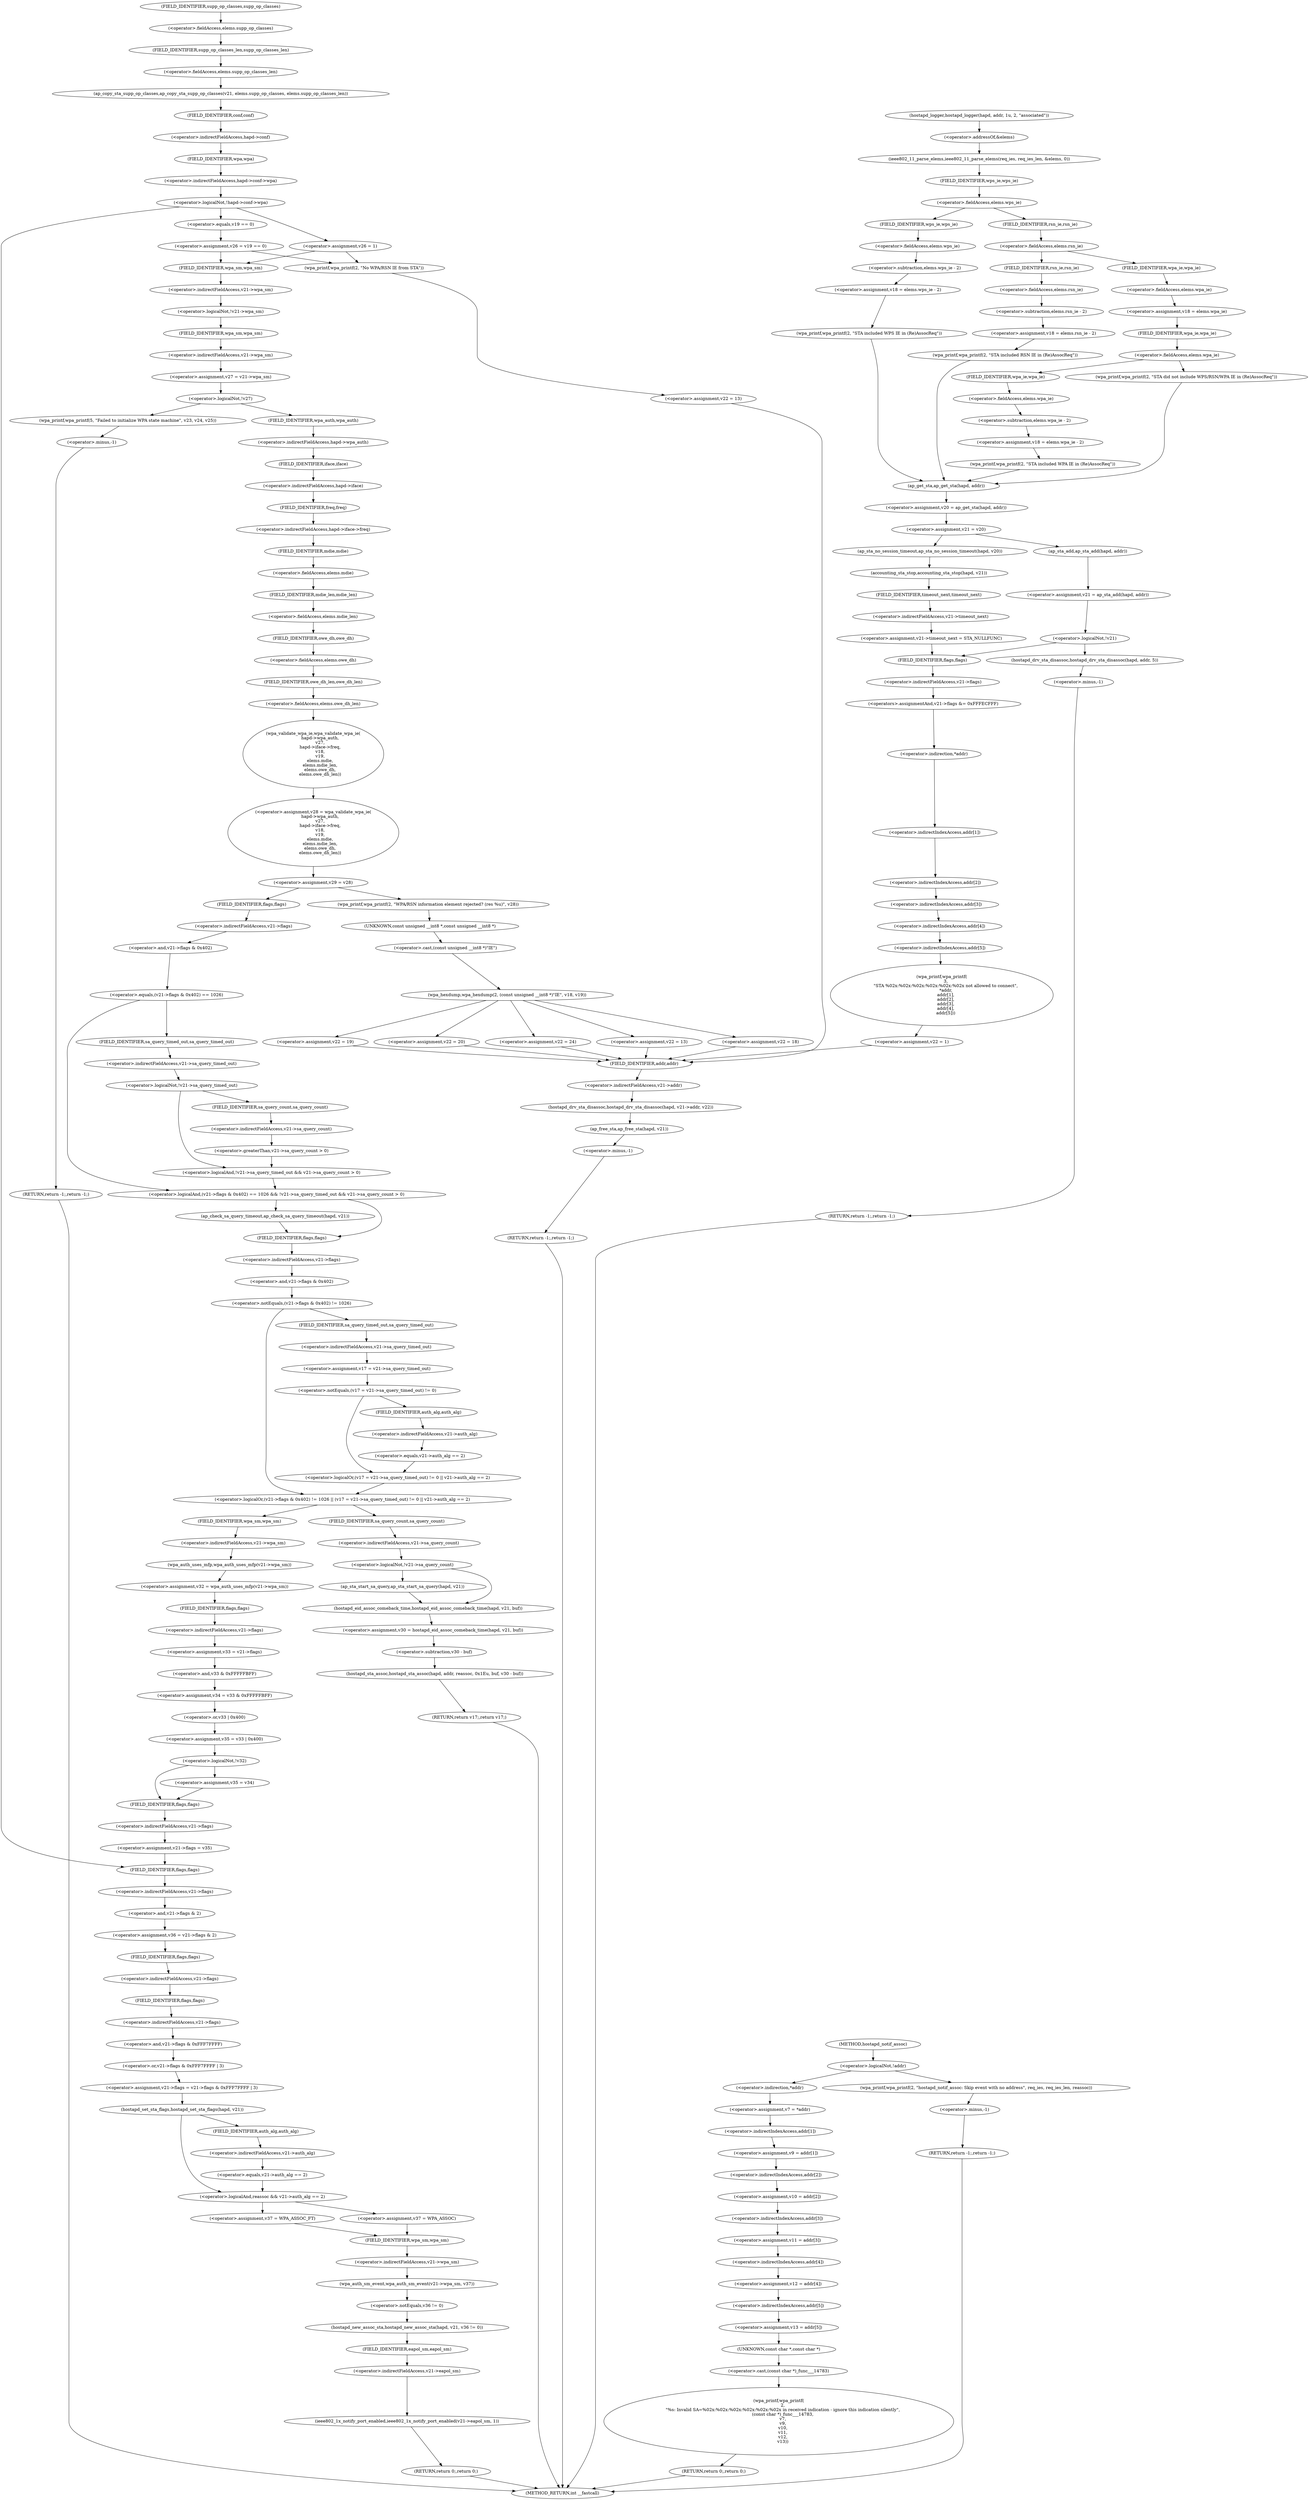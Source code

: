 digraph hostapd_notif_assoc {  
"1000171" [label = "(<operator>.logicalNot,!addr)" ]
"1000174" [label = "(wpa_printf,wpa_printf(2, \"hostapd_notif_assoc: Skip event with no address\", req_ies, req_ies_len, reassoc))" ]
"1000180" [label = "(RETURN,return -1;,return -1;)" ]
"1000181" [label = "(<operator>.minus,-1)" ]
"1000183" [label = "(<operator>.assignment,v7 = *addr)" ]
"1000185" [label = "(<operator>.indirection,*addr)" ]
"1000187" [label = "(<operator>.assignment,v9 = addr[1])" ]
"1000189" [label = "(<operator>.indirectIndexAccess,addr[1])" ]
"1000192" [label = "(<operator>.assignment,v10 = addr[2])" ]
"1000194" [label = "(<operator>.indirectIndexAccess,addr[2])" ]
"1000197" [label = "(<operator>.assignment,v11 = addr[3])" ]
"1000199" [label = "(<operator>.indirectIndexAccess,addr[3])" ]
"1000202" [label = "(<operator>.assignment,v12 = addr[4])" ]
"1000204" [label = "(<operator>.indirectIndexAccess,addr[4])" ]
"1000207" [label = "(<operator>.assignment,v13 = addr[5])" ]
"1000209" [label = "(<operator>.indirectIndexAccess,addr[5])" ]
"1000213" [label = "(wpa_printf,wpa_printf(\n      2,\n      \"%s: Invalid SA=%02x:%02x:%02x:%02x:%02x:%02x in received indication - ignore this indication silently\",\n      (const char *)_func___14783,\n      v7,\n      v9,\n      v10,\n      v11,\n      v12,\n      v13))" ]
"1000216" [label = "(<operator>.cast,(const char *)_func___14783)" ]
"1000217" [label = "(UNKNOWN,const char *,const char *)" ]
"1000225" [label = "(RETURN,return 0;,return 0;)" ]
"1000227" [label = "(hostapd_logger,hostapd_logger(hapd, addr, 1u, 2, \"associated\"))" ]
"1000233" [label = "(ieee802_11_parse_elems,ieee802_11_parse_elems(req_ies, req_ies_len, &elems, 0))" ]
"1000236" [label = "(<operator>.addressOf,&elems)" ]
"1000240" [label = "(<operator>.fieldAccess,elems.wps_ie)" ]
"1000242" [label = "(FIELD_IDENTIFIER,wps_ie,wps_ie)" ]
"1000244" [label = "(<operator>.assignment,v18 = elems.wps_ie - 2)" ]
"1000246" [label = "(<operator>.subtraction,elems.wps_ie - 2)" ]
"1000247" [label = "(<operator>.fieldAccess,elems.wps_ie)" ]
"1000249" [label = "(FIELD_IDENTIFIER,wps_ie,wps_ie)" ]
"1000252" [label = "(wpa_printf,wpa_printf(2, \"STA included WPS IE in (Re)AssocReq\"))" ]
"1000257" [label = "(<operator>.fieldAccess,elems.rsn_ie)" ]
"1000259" [label = "(FIELD_IDENTIFIER,rsn_ie,rsn_ie)" ]
"1000261" [label = "(<operator>.assignment,v18 = elems.rsn_ie - 2)" ]
"1000263" [label = "(<operator>.subtraction,elems.rsn_ie - 2)" ]
"1000264" [label = "(<operator>.fieldAccess,elems.rsn_ie)" ]
"1000266" [label = "(FIELD_IDENTIFIER,rsn_ie,rsn_ie)" ]
"1000269" [label = "(wpa_printf,wpa_printf(2, \"STA included RSN IE in (Re)AssocReq\"))" ]
"1000274" [label = "(<operator>.assignment,v18 = elems.wpa_ie)" ]
"1000276" [label = "(<operator>.fieldAccess,elems.wpa_ie)" ]
"1000278" [label = "(FIELD_IDENTIFIER,wpa_ie,wpa_ie)" ]
"1000280" [label = "(<operator>.fieldAccess,elems.wpa_ie)" ]
"1000282" [label = "(FIELD_IDENTIFIER,wpa_ie,wpa_ie)" ]
"1000284" [label = "(<operator>.assignment,v18 = elems.wpa_ie - 2)" ]
"1000286" [label = "(<operator>.subtraction,elems.wpa_ie - 2)" ]
"1000287" [label = "(<operator>.fieldAccess,elems.wpa_ie)" ]
"1000289" [label = "(FIELD_IDENTIFIER,wpa_ie,wpa_ie)" ]
"1000292" [label = "(wpa_printf,wpa_printf(2, \"STA included WPA IE in (Re)AssocReq\"))" ]
"1000298" [label = "(wpa_printf,wpa_printf(2, \"STA did not include WPS/RSN/WPA IE in (Re)AssocReq\"))" ]
"1000301" [label = "(<operator>.assignment,v20 = ap_get_sta(hapd, addr))" ]
"1000303" [label = "(ap_get_sta,ap_get_sta(hapd, addr))" ]
"1000306" [label = "(<operator>.assignment,v21 = v20)" ]
"1000312" [label = "(ap_sta_no_session_timeout,ap_sta_no_session_timeout(hapd, v20))" ]
"1000315" [label = "(accounting_sta_stop,accounting_sta_stop(hapd, v21))" ]
"1000318" [label = "(<operator>.assignment,v21->timeout_next = STA_NULLFUNC)" ]
"1000319" [label = "(<operator>.indirectFieldAccess,v21->timeout_next)" ]
"1000321" [label = "(FIELD_IDENTIFIER,timeout_next,timeout_next)" ]
"1000325" [label = "(<operator>.assignment,v21 = ap_sta_add(hapd, addr))" ]
"1000327" [label = "(ap_sta_add,ap_sta_add(hapd, addr))" ]
"1000331" [label = "(<operator>.logicalNot,!v21)" ]
"1000334" [label = "(hostapd_drv_sta_disassoc,hostapd_drv_sta_disassoc(hapd, addr, 5))" ]
"1000338" [label = "(RETURN,return -1;,return -1;)" ]
"1000339" [label = "(<operator>.minus,-1)" ]
"1000341" [label = "(<operators>.assignmentAnd,v21->flags &= 0xFFFECFFF)" ]
"1000342" [label = "(<operator>.indirectFieldAccess,v21->flags)" ]
"1000344" [label = "(FIELD_IDENTIFIER,flags,flags)" ]
"1000347" [label = "(wpa_printf,wpa_printf(\n      3,\n      \"STA %02x:%02x:%02x:%02x:%02x:%02x not allowed to connect\",\n      *addr,\n      addr[1],\n      addr[2],\n      addr[3],\n      addr[4],\n      addr[5]))" ]
"1000350" [label = "(<operator>.indirection,*addr)" ]
"1000352" [label = "(<operator>.indirectIndexAccess,addr[1])" ]
"1000355" [label = "(<operator>.indirectIndexAccess,addr[2])" ]
"1000358" [label = "(<operator>.indirectIndexAccess,addr[3])" ]
"1000361" [label = "(<operator>.indirectIndexAccess,addr[4])" ]
"1000364" [label = "(<operator>.indirectIndexAccess,addr[5])" ]
"1000367" [label = "(<operator>.assignment,v22 = 1)" ]
"1000371" [label = "(hostapd_drv_sta_disassoc,hostapd_drv_sta_disassoc(hapd, v21->addr, v22))" ]
"1000373" [label = "(<operator>.indirectFieldAccess,v21->addr)" ]
"1000375" [label = "(FIELD_IDENTIFIER,addr,addr)" ]
"1000377" [label = "(ap_free_sta,ap_free_sta(hapd, v21))" ]
"1000380" [label = "(RETURN,return -1;,return -1;)" ]
"1000381" [label = "(<operator>.minus,-1)" ]
"1000383" [label = "(ap_copy_sta_supp_op_classes,ap_copy_sta_supp_op_classes(v21, elems.supp_op_classes, elems.supp_op_classes_len))" ]
"1000385" [label = "(<operator>.fieldAccess,elems.supp_op_classes)" ]
"1000387" [label = "(FIELD_IDENTIFIER,supp_op_classes,supp_op_classes)" ]
"1000388" [label = "(<operator>.fieldAccess,elems.supp_op_classes_len)" ]
"1000390" [label = "(FIELD_IDENTIFIER,supp_op_classes_len,supp_op_classes_len)" ]
"1000392" [label = "(<operator>.logicalNot,!hapd->conf->wpa)" ]
"1000393" [label = "(<operator>.indirectFieldAccess,hapd->conf->wpa)" ]
"1000394" [label = "(<operator>.indirectFieldAccess,hapd->conf)" ]
"1000396" [label = "(FIELD_IDENTIFIER,conf,conf)" ]
"1000397" [label = "(FIELD_IDENTIFIER,wpa,wpa)" ]
"1000400" [label = "(<operator>.assignment,v36 = v21->flags & 2)" ]
"1000402" [label = "(<operator>.and,v21->flags & 2)" ]
"1000403" [label = "(<operator>.indirectFieldAccess,v21->flags)" ]
"1000405" [label = "(FIELD_IDENTIFIER,flags,flags)" ]
"1000407" [label = "(<operator>.assignment,v21->flags = v21->flags & 0xFFF7FFFF | 3)" ]
"1000408" [label = "(<operator>.indirectFieldAccess,v21->flags)" ]
"1000410" [label = "(FIELD_IDENTIFIER,flags,flags)" ]
"1000411" [label = "(<operator>.or,v21->flags & 0xFFF7FFFF | 3)" ]
"1000412" [label = "(<operator>.and,v21->flags & 0xFFF7FFFF)" ]
"1000413" [label = "(<operator>.indirectFieldAccess,v21->flags)" ]
"1000415" [label = "(FIELD_IDENTIFIER,flags,flags)" ]
"1000418" [label = "(hostapd_set_sta_flags,hostapd_set_sta_flags(hapd, v21))" ]
"1000422" [label = "(<operator>.logicalAnd,reassoc && v21->auth_alg == 2)" ]
"1000424" [label = "(<operator>.equals,v21->auth_alg == 2)" ]
"1000425" [label = "(<operator>.indirectFieldAccess,v21->auth_alg)" ]
"1000427" [label = "(FIELD_IDENTIFIER,auth_alg,auth_alg)" ]
"1000429" [label = "(<operator>.assignment,v37 = WPA_ASSOC_FT)" ]
"1000433" [label = "(<operator>.assignment,v37 = WPA_ASSOC)" ]
"1000436" [label = "(wpa_auth_sm_event,wpa_auth_sm_event(v21->wpa_sm, v37))" ]
"1000437" [label = "(<operator>.indirectFieldAccess,v21->wpa_sm)" ]
"1000439" [label = "(FIELD_IDENTIFIER,wpa_sm,wpa_sm)" ]
"1000441" [label = "(hostapd_new_assoc_sta,hostapd_new_assoc_sta(hapd, v21, v36 != 0))" ]
"1000444" [label = "(<operator>.notEquals,v36 != 0)" ]
"1000447" [label = "(ieee802_1x_notify_port_enabled,ieee802_1x_notify_port_enabled(v21->eapol_sm, 1))" ]
"1000448" [label = "(<operator>.indirectFieldAccess,v21->eapol_sm)" ]
"1000450" [label = "(FIELD_IDENTIFIER,eapol_sm,eapol_sm)" ]
"1000452" [label = "(RETURN,return 0;,return 0;)" ]
"1000456" [label = "(<operator>.assignment,v26 = v19 == 0)" ]
"1000458" [label = "(<operator>.equals,v19 == 0)" ]
"1000462" [label = "(<operator>.assignment,v26 = 1)" ]
"1000468" [label = "(wpa_printf,wpa_printf(2, \"No WPA/RSN IE from STA\"))" ]
"1000471" [label = "(<operator>.assignment,v22 = 13)" ]
"1000476" [label = "(<operator>.logicalNot,!v21->wpa_sm)" ]
"1000477" [label = "(<operator>.indirectFieldAccess,v21->wpa_sm)" ]
"1000479" [label = "(FIELD_IDENTIFIER,wpa_sm,wpa_sm)" ]
"1000480" [label = "(<operator>.assignment,v27 = v21->wpa_sm)" ]
"1000482" [label = "(<operator>.indirectFieldAccess,v21->wpa_sm)" ]
"1000484" [label = "(FIELD_IDENTIFIER,wpa_sm,wpa_sm)" ]
"1000486" [label = "(<operator>.logicalNot,!v27)" ]
"1000489" [label = "(wpa_printf,wpa_printf(5, \"Failed to initialize WPA state machine\", v23, v24, v25))" ]
"1000495" [label = "(RETURN,return -1;,return -1;)" ]
"1000496" [label = "(<operator>.minus,-1)" ]
"1000498" [label = "(<operator>.assignment,v28 = wpa_validate_wpa_ie(\n          hapd->wpa_auth,\n          v27,\n          hapd->iface->freq,\n          v18,\n          v19,\n          elems.mdie,\n          elems.mdie_len,\n          elems.owe_dh,\n          elems.owe_dh_len))" ]
"1000500" [label = "(wpa_validate_wpa_ie,wpa_validate_wpa_ie(\n          hapd->wpa_auth,\n          v27,\n          hapd->iface->freq,\n          v18,\n          v19,\n          elems.mdie,\n          elems.mdie_len,\n          elems.owe_dh,\n          elems.owe_dh_len))" ]
"1000501" [label = "(<operator>.indirectFieldAccess,hapd->wpa_auth)" ]
"1000503" [label = "(FIELD_IDENTIFIER,wpa_auth,wpa_auth)" ]
"1000505" [label = "(<operator>.indirectFieldAccess,hapd->iface->freq)" ]
"1000506" [label = "(<operator>.indirectFieldAccess,hapd->iface)" ]
"1000508" [label = "(FIELD_IDENTIFIER,iface,iface)" ]
"1000509" [label = "(FIELD_IDENTIFIER,freq,freq)" ]
"1000512" [label = "(<operator>.fieldAccess,elems.mdie)" ]
"1000514" [label = "(FIELD_IDENTIFIER,mdie,mdie)" ]
"1000515" [label = "(<operator>.fieldAccess,elems.mdie_len)" ]
"1000517" [label = "(FIELD_IDENTIFIER,mdie_len,mdie_len)" ]
"1000518" [label = "(<operator>.fieldAccess,elems.owe_dh)" ]
"1000520" [label = "(FIELD_IDENTIFIER,owe_dh,owe_dh)" ]
"1000521" [label = "(<operator>.fieldAccess,elems.owe_dh_len)" ]
"1000523" [label = "(FIELD_IDENTIFIER,owe_dh_len,owe_dh_len)" ]
"1000524" [label = "(<operator>.assignment,v29 = v28)" ]
"1000530" [label = "(wpa_printf,wpa_printf(2, \"WPA/RSN information element rejected? (res %u)\", v28))" ]
"1000534" [label = "(wpa_hexdump,wpa_hexdump(2, (const unsigned __int8 *)\"IE\", v18, v19))" ]
"1000536" [label = "(<operator>.cast,(const unsigned __int8 *)\"IE\")" ]
"1000537" [label = "(UNKNOWN,const unsigned __int8 *,const unsigned __int8 *)" ]
"1000545" [label = "(<operator>.assignment,v22 = 18)" ]
"1000550" [label = "(<operator>.assignment,v22 = 19)" ]
"1000555" [label = "(<operator>.assignment,v22 = 20)" ]
"1000560" [label = "(<operator>.assignment,v22 = 24)" ]
"1000565" [label = "(<operator>.assignment,v22 = 13)" ]
"1000571" [label = "(<operator>.logicalAnd,(v21->flags & 0x402) == 1026 && !v21->sa_query_timed_out && v21->sa_query_count > 0)" ]
"1000572" [label = "(<operator>.equals,(v21->flags & 0x402) == 1026)" ]
"1000573" [label = "(<operator>.and,v21->flags & 0x402)" ]
"1000574" [label = "(<operator>.indirectFieldAccess,v21->flags)" ]
"1000576" [label = "(FIELD_IDENTIFIER,flags,flags)" ]
"1000579" [label = "(<operator>.logicalAnd,!v21->sa_query_timed_out && v21->sa_query_count > 0)" ]
"1000580" [label = "(<operator>.logicalNot,!v21->sa_query_timed_out)" ]
"1000581" [label = "(<operator>.indirectFieldAccess,v21->sa_query_timed_out)" ]
"1000583" [label = "(FIELD_IDENTIFIER,sa_query_timed_out,sa_query_timed_out)" ]
"1000584" [label = "(<operator>.greaterThan,v21->sa_query_count > 0)" ]
"1000585" [label = "(<operator>.indirectFieldAccess,v21->sa_query_count)" ]
"1000587" [label = "(FIELD_IDENTIFIER,sa_query_count,sa_query_count)" ]
"1000589" [label = "(ap_check_sa_query_timeout,ap_check_sa_query_timeout(hapd, v21))" ]
"1000593" [label = "(<operator>.logicalOr,(v21->flags & 0x402) != 1026 || (v17 = v21->sa_query_timed_out) != 0 || v21->auth_alg == 2)" ]
"1000594" [label = "(<operator>.notEquals,(v21->flags & 0x402) != 1026)" ]
"1000595" [label = "(<operator>.and,v21->flags & 0x402)" ]
"1000596" [label = "(<operator>.indirectFieldAccess,v21->flags)" ]
"1000598" [label = "(FIELD_IDENTIFIER,flags,flags)" ]
"1000601" [label = "(<operator>.logicalOr,(v17 = v21->sa_query_timed_out) != 0 || v21->auth_alg == 2)" ]
"1000602" [label = "(<operator>.notEquals,(v17 = v21->sa_query_timed_out) != 0)" ]
"1000603" [label = "(<operator>.assignment,v17 = v21->sa_query_timed_out)" ]
"1000605" [label = "(<operator>.indirectFieldAccess,v21->sa_query_timed_out)" ]
"1000607" [label = "(FIELD_IDENTIFIER,sa_query_timed_out,sa_query_timed_out)" ]
"1000609" [label = "(<operator>.equals,v21->auth_alg == 2)" ]
"1000610" [label = "(<operator>.indirectFieldAccess,v21->auth_alg)" ]
"1000612" [label = "(FIELD_IDENTIFIER,auth_alg,auth_alg)" ]
"1000615" [label = "(<operator>.assignment,v32 = wpa_auth_uses_mfp(v21->wpa_sm))" ]
"1000617" [label = "(wpa_auth_uses_mfp,wpa_auth_uses_mfp(v21->wpa_sm))" ]
"1000618" [label = "(<operator>.indirectFieldAccess,v21->wpa_sm)" ]
"1000620" [label = "(FIELD_IDENTIFIER,wpa_sm,wpa_sm)" ]
"1000621" [label = "(<operator>.assignment,v33 = v21->flags)" ]
"1000623" [label = "(<operator>.indirectFieldAccess,v21->flags)" ]
"1000625" [label = "(FIELD_IDENTIFIER,flags,flags)" ]
"1000626" [label = "(<operator>.assignment,v34 = v33 & 0xFFFFFBFF)" ]
"1000628" [label = "(<operator>.and,v33 & 0xFFFFFBFF)" ]
"1000631" [label = "(<operator>.assignment,v35 = v33 | 0x400)" ]
"1000633" [label = "(<operator>.or,v33 | 0x400)" ]
"1000637" [label = "(<operator>.logicalNot,!v32)" ]
"1000639" [label = "(<operator>.assignment,v35 = v34)" ]
"1000642" [label = "(<operator>.assignment,v21->flags = v35)" ]
"1000643" [label = "(<operator>.indirectFieldAccess,v21->flags)" ]
"1000645" [label = "(FIELD_IDENTIFIER,flags,flags)" ]
"1000649" [label = "(<operator>.logicalNot,!v21->sa_query_count)" ]
"1000650" [label = "(<operator>.indirectFieldAccess,v21->sa_query_count)" ]
"1000652" [label = "(FIELD_IDENTIFIER,sa_query_count,sa_query_count)" ]
"1000653" [label = "(ap_sta_start_sa_query,ap_sta_start_sa_query(hapd, v21))" ]
"1000656" [label = "(<operator>.assignment,v30 = hostapd_eid_assoc_comeback_time(hapd, v21, buf))" ]
"1000658" [label = "(hostapd_eid_assoc_comeback_time,hostapd_eid_assoc_comeback_time(hapd, v21, buf))" ]
"1000662" [label = "(hostapd_sta_assoc,hostapd_sta_assoc(hapd, addr, reassoc, 0x1Eu, buf, v30 - buf))" ]
"1000668" [label = "(<operator>.subtraction,v30 - buf)" ]
"1000671" [label = "(RETURN,return v17;,return v17;)" ]
"1000132" [label = "(METHOD,hostapd_notif_assoc)" ]
"1000673" [label = "(METHOD_RETURN,int __fastcall)" ]
  "1000171" -> "1000174" 
  "1000171" -> "1000185" 
  "1000174" -> "1000181" 
  "1000180" -> "1000673" 
  "1000181" -> "1000180" 
  "1000183" -> "1000189" 
  "1000185" -> "1000183" 
  "1000187" -> "1000194" 
  "1000189" -> "1000187" 
  "1000192" -> "1000199" 
  "1000194" -> "1000192" 
  "1000197" -> "1000204" 
  "1000199" -> "1000197" 
  "1000202" -> "1000209" 
  "1000204" -> "1000202" 
  "1000207" -> "1000217" 
  "1000209" -> "1000207" 
  "1000213" -> "1000225" 
  "1000216" -> "1000213" 
  "1000217" -> "1000216" 
  "1000225" -> "1000673" 
  "1000227" -> "1000236" 
  "1000233" -> "1000242" 
  "1000236" -> "1000233" 
  "1000240" -> "1000249" 
  "1000240" -> "1000259" 
  "1000242" -> "1000240" 
  "1000244" -> "1000252" 
  "1000246" -> "1000244" 
  "1000247" -> "1000246" 
  "1000249" -> "1000247" 
  "1000252" -> "1000303" 
  "1000257" -> "1000266" 
  "1000257" -> "1000278" 
  "1000259" -> "1000257" 
  "1000261" -> "1000269" 
  "1000263" -> "1000261" 
  "1000264" -> "1000263" 
  "1000266" -> "1000264" 
  "1000269" -> "1000303" 
  "1000274" -> "1000282" 
  "1000276" -> "1000274" 
  "1000278" -> "1000276" 
  "1000280" -> "1000289" 
  "1000280" -> "1000298" 
  "1000282" -> "1000280" 
  "1000284" -> "1000292" 
  "1000286" -> "1000284" 
  "1000287" -> "1000286" 
  "1000289" -> "1000287" 
  "1000292" -> "1000303" 
  "1000298" -> "1000303" 
  "1000301" -> "1000306" 
  "1000303" -> "1000301" 
  "1000306" -> "1000312" 
  "1000306" -> "1000327" 
  "1000312" -> "1000315" 
  "1000315" -> "1000321" 
  "1000318" -> "1000344" 
  "1000319" -> "1000318" 
  "1000321" -> "1000319" 
  "1000325" -> "1000331" 
  "1000327" -> "1000325" 
  "1000331" -> "1000334" 
  "1000331" -> "1000344" 
  "1000334" -> "1000339" 
  "1000338" -> "1000673" 
  "1000339" -> "1000338" 
  "1000341" -> "1000350" 
  "1000342" -> "1000341" 
  "1000344" -> "1000342" 
  "1000347" -> "1000367" 
  "1000350" -> "1000352" 
  "1000352" -> "1000355" 
  "1000355" -> "1000358" 
  "1000358" -> "1000361" 
  "1000361" -> "1000364" 
  "1000364" -> "1000347" 
  "1000367" -> "1000375" 
  "1000371" -> "1000377" 
  "1000373" -> "1000371" 
  "1000375" -> "1000373" 
  "1000377" -> "1000381" 
  "1000380" -> "1000673" 
  "1000381" -> "1000380" 
  "1000383" -> "1000396" 
  "1000385" -> "1000390" 
  "1000387" -> "1000385" 
  "1000388" -> "1000383" 
  "1000390" -> "1000388" 
  "1000392" -> "1000405" 
  "1000392" -> "1000458" 
  "1000392" -> "1000462" 
  "1000393" -> "1000392" 
  "1000394" -> "1000397" 
  "1000396" -> "1000394" 
  "1000397" -> "1000393" 
  "1000400" -> "1000410" 
  "1000402" -> "1000400" 
  "1000403" -> "1000402" 
  "1000405" -> "1000403" 
  "1000407" -> "1000418" 
  "1000408" -> "1000415" 
  "1000410" -> "1000408" 
  "1000411" -> "1000407" 
  "1000412" -> "1000411" 
  "1000413" -> "1000412" 
  "1000415" -> "1000413" 
  "1000418" -> "1000422" 
  "1000418" -> "1000427" 
  "1000422" -> "1000429" 
  "1000422" -> "1000433" 
  "1000424" -> "1000422" 
  "1000425" -> "1000424" 
  "1000427" -> "1000425" 
  "1000429" -> "1000439" 
  "1000433" -> "1000439" 
  "1000436" -> "1000444" 
  "1000437" -> "1000436" 
  "1000439" -> "1000437" 
  "1000441" -> "1000450" 
  "1000444" -> "1000441" 
  "1000447" -> "1000452" 
  "1000448" -> "1000447" 
  "1000450" -> "1000448" 
  "1000452" -> "1000673" 
  "1000456" -> "1000468" 
  "1000456" -> "1000479" 
  "1000458" -> "1000456" 
  "1000462" -> "1000468" 
  "1000462" -> "1000479" 
  "1000468" -> "1000471" 
  "1000471" -> "1000375" 
  "1000476" -> "1000484" 
  "1000477" -> "1000476" 
  "1000479" -> "1000477" 
  "1000480" -> "1000486" 
  "1000482" -> "1000480" 
  "1000484" -> "1000482" 
  "1000486" -> "1000489" 
  "1000486" -> "1000503" 
  "1000489" -> "1000496" 
  "1000495" -> "1000673" 
  "1000496" -> "1000495" 
  "1000498" -> "1000524" 
  "1000500" -> "1000498" 
  "1000501" -> "1000508" 
  "1000503" -> "1000501" 
  "1000505" -> "1000514" 
  "1000506" -> "1000509" 
  "1000508" -> "1000506" 
  "1000509" -> "1000505" 
  "1000512" -> "1000517" 
  "1000514" -> "1000512" 
  "1000515" -> "1000520" 
  "1000517" -> "1000515" 
  "1000518" -> "1000523" 
  "1000520" -> "1000518" 
  "1000521" -> "1000500" 
  "1000523" -> "1000521" 
  "1000524" -> "1000530" 
  "1000524" -> "1000576" 
  "1000530" -> "1000537" 
  "1000534" -> "1000545" 
  "1000534" -> "1000550" 
  "1000534" -> "1000555" 
  "1000534" -> "1000560" 
  "1000534" -> "1000565" 
  "1000536" -> "1000534" 
  "1000537" -> "1000536" 
  "1000545" -> "1000375" 
  "1000550" -> "1000375" 
  "1000555" -> "1000375" 
  "1000560" -> "1000375" 
  "1000565" -> "1000375" 
  "1000571" -> "1000589" 
  "1000571" -> "1000598" 
  "1000572" -> "1000571" 
  "1000572" -> "1000583" 
  "1000573" -> "1000572" 
  "1000574" -> "1000573" 
  "1000576" -> "1000574" 
  "1000579" -> "1000571" 
  "1000580" -> "1000579" 
  "1000580" -> "1000587" 
  "1000581" -> "1000580" 
  "1000583" -> "1000581" 
  "1000584" -> "1000579" 
  "1000585" -> "1000584" 
  "1000587" -> "1000585" 
  "1000589" -> "1000598" 
  "1000593" -> "1000620" 
  "1000593" -> "1000652" 
  "1000594" -> "1000593" 
  "1000594" -> "1000607" 
  "1000595" -> "1000594" 
  "1000596" -> "1000595" 
  "1000598" -> "1000596" 
  "1000601" -> "1000593" 
  "1000602" -> "1000601" 
  "1000602" -> "1000612" 
  "1000603" -> "1000602" 
  "1000605" -> "1000603" 
  "1000607" -> "1000605" 
  "1000609" -> "1000601" 
  "1000610" -> "1000609" 
  "1000612" -> "1000610" 
  "1000615" -> "1000625" 
  "1000617" -> "1000615" 
  "1000618" -> "1000617" 
  "1000620" -> "1000618" 
  "1000621" -> "1000628" 
  "1000623" -> "1000621" 
  "1000625" -> "1000623" 
  "1000626" -> "1000633" 
  "1000628" -> "1000626" 
  "1000631" -> "1000637" 
  "1000633" -> "1000631" 
  "1000637" -> "1000639" 
  "1000637" -> "1000645" 
  "1000639" -> "1000645" 
  "1000642" -> "1000405" 
  "1000643" -> "1000642" 
  "1000645" -> "1000643" 
  "1000649" -> "1000653" 
  "1000649" -> "1000658" 
  "1000650" -> "1000649" 
  "1000652" -> "1000650" 
  "1000653" -> "1000658" 
  "1000656" -> "1000668" 
  "1000658" -> "1000656" 
  "1000662" -> "1000671" 
  "1000668" -> "1000662" 
  "1000671" -> "1000673" 
  "1000132" -> "1000171" 
}
